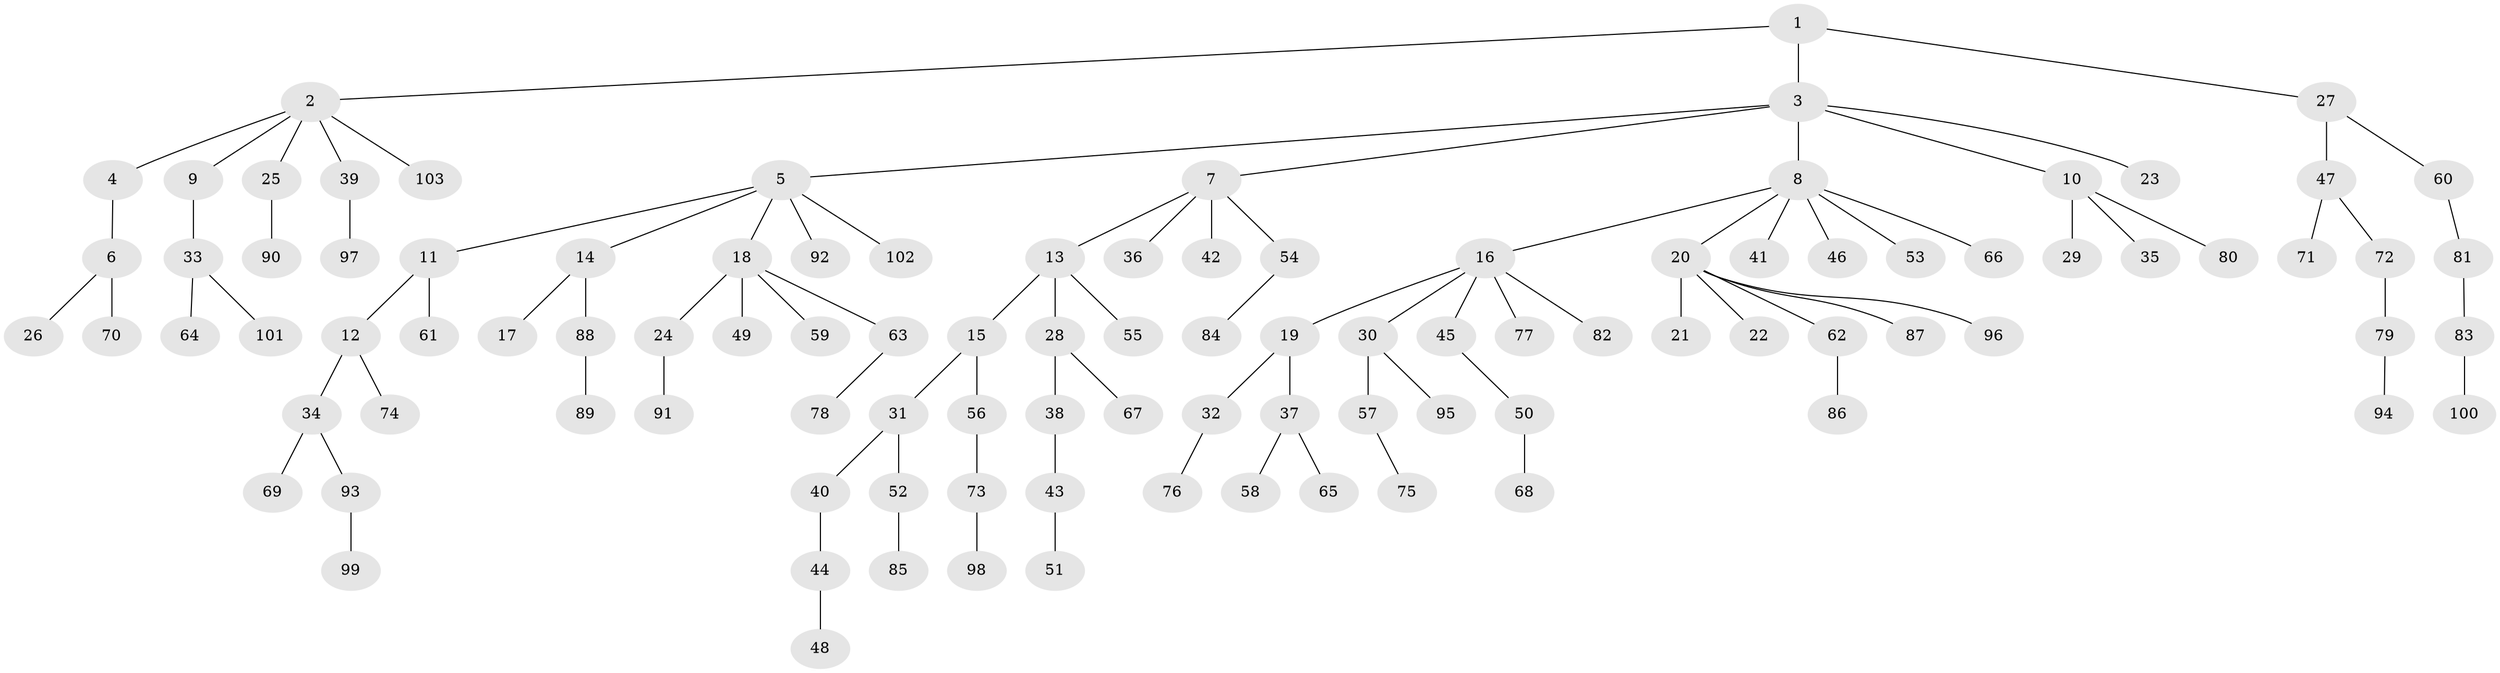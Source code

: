 // Generated by graph-tools (version 1.1) at 2025/15/03/09/25 04:15:26]
// undirected, 103 vertices, 102 edges
graph export_dot {
graph [start="1"]
  node [color=gray90,style=filled];
  1;
  2;
  3;
  4;
  5;
  6;
  7;
  8;
  9;
  10;
  11;
  12;
  13;
  14;
  15;
  16;
  17;
  18;
  19;
  20;
  21;
  22;
  23;
  24;
  25;
  26;
  27;
  28;
  29;
  30;
  31;
  32;
  33;
  34;
  35;
  36;
  37;
  38;
  39;
  40;
  41;
  42;
  43;
  44;
  45;
  46;
  47;
  48;
  49;
  50;
  51;
  52;
  53;
  54;
  55;
  56;
  57;
  58;
  59;
  60;
  61;
  62;
  63;
  64;
  65;
  66;
  67;
  68;
  69;
  70;
  71;
  72;
  73;
  74;
  75;
  76;
  77;
  78;
  79;
  80;
  81;
  82;
  83;
  84;
  85;
  86;
  87;
  88;
  89;
  90;
  91;
  92;
  93;
  94;
  95;
  96;
  97;
  98;
  99;
  100;
  101;
  102;
  103;
  1 -- 2;
  1 -- 3;
  1 -- 27;
  2 -- 4;
  2 -- 9;
  2 -- 25;
  2 -- 39;
  2 -- 103;
  3 -- 5;
  3 -- 7;
  3 -- 8;
  3 -- 10;
  3 -- 23;
  4 -- 6;
  5 -- 11;
  5 -- 14;
  5 -- 18;
  5 -- 92;
  5 -- 102;
  6 -- 26;
  6 -- 70;
  7 -- 13;
  7 -- 36;
  7 -- 42;
  7 -- 54;
  8 -- 16;
  8 -- 20;
  8 -- 41;
  8 -- 46;
  8 -- 53;
  8 -- 66;
  9 -- 33;
  10 -- 29;
  10 -- 35;
  10 -- 80;
  11 -- 12;
  11 -- 61;
  12 -- 34;
  12 -- 74;
  13 -- 15;
  13 -- 28;
  13 -- 55;
  14 -- 17;
  14 -- 88;
  15 -- 31;
  15 -- 56;
  16 -- 19;
  16 -- 30;
  16 -- 45;
  16 -- 77;
  16 -- 82;
  18 -- 24;
  18 -- 49;
  18 -- 59;
  18 -- 63;
  19 -- 32;
  19 -- 37;
  20 -- 21;
  20 -- 22;
  20 -- 62;
  20 -- 87;
  20 -- 96;
  24 -- 91;
  25 -- 90;
  27 -- 47;
  27 -- 60;
  28 -- 38;
  28 -- 67;
  30 -- 57;
  30 -- 95;
  31 -- 40;
  31 -- 52;
  32 -- 76;
  33 -- 64;
  33 -- 101;
  34 -- 69;
  34 -- 93;
  37 -- 58;
  37 -- 65;
  38 -- 43;
  39 -- 97;
  40 -- 44;
  43 -- 51;
  44 -- 48;
  45 -- 50;
  47 -- 71;
  47 -- 72;
  50 -- 68;
  52 -- 85;
  54 -- 84;
  56 -- 73;
  57 -- 75;
  60 -- 81;
  62 -- 86;
  63 -- 78;
  72 -- 79;
  73 -- 98;
  79 -- 94;
  81 -- 83;
  83 -- 100;
  88 -- 89;
  93 -- 99;
}
